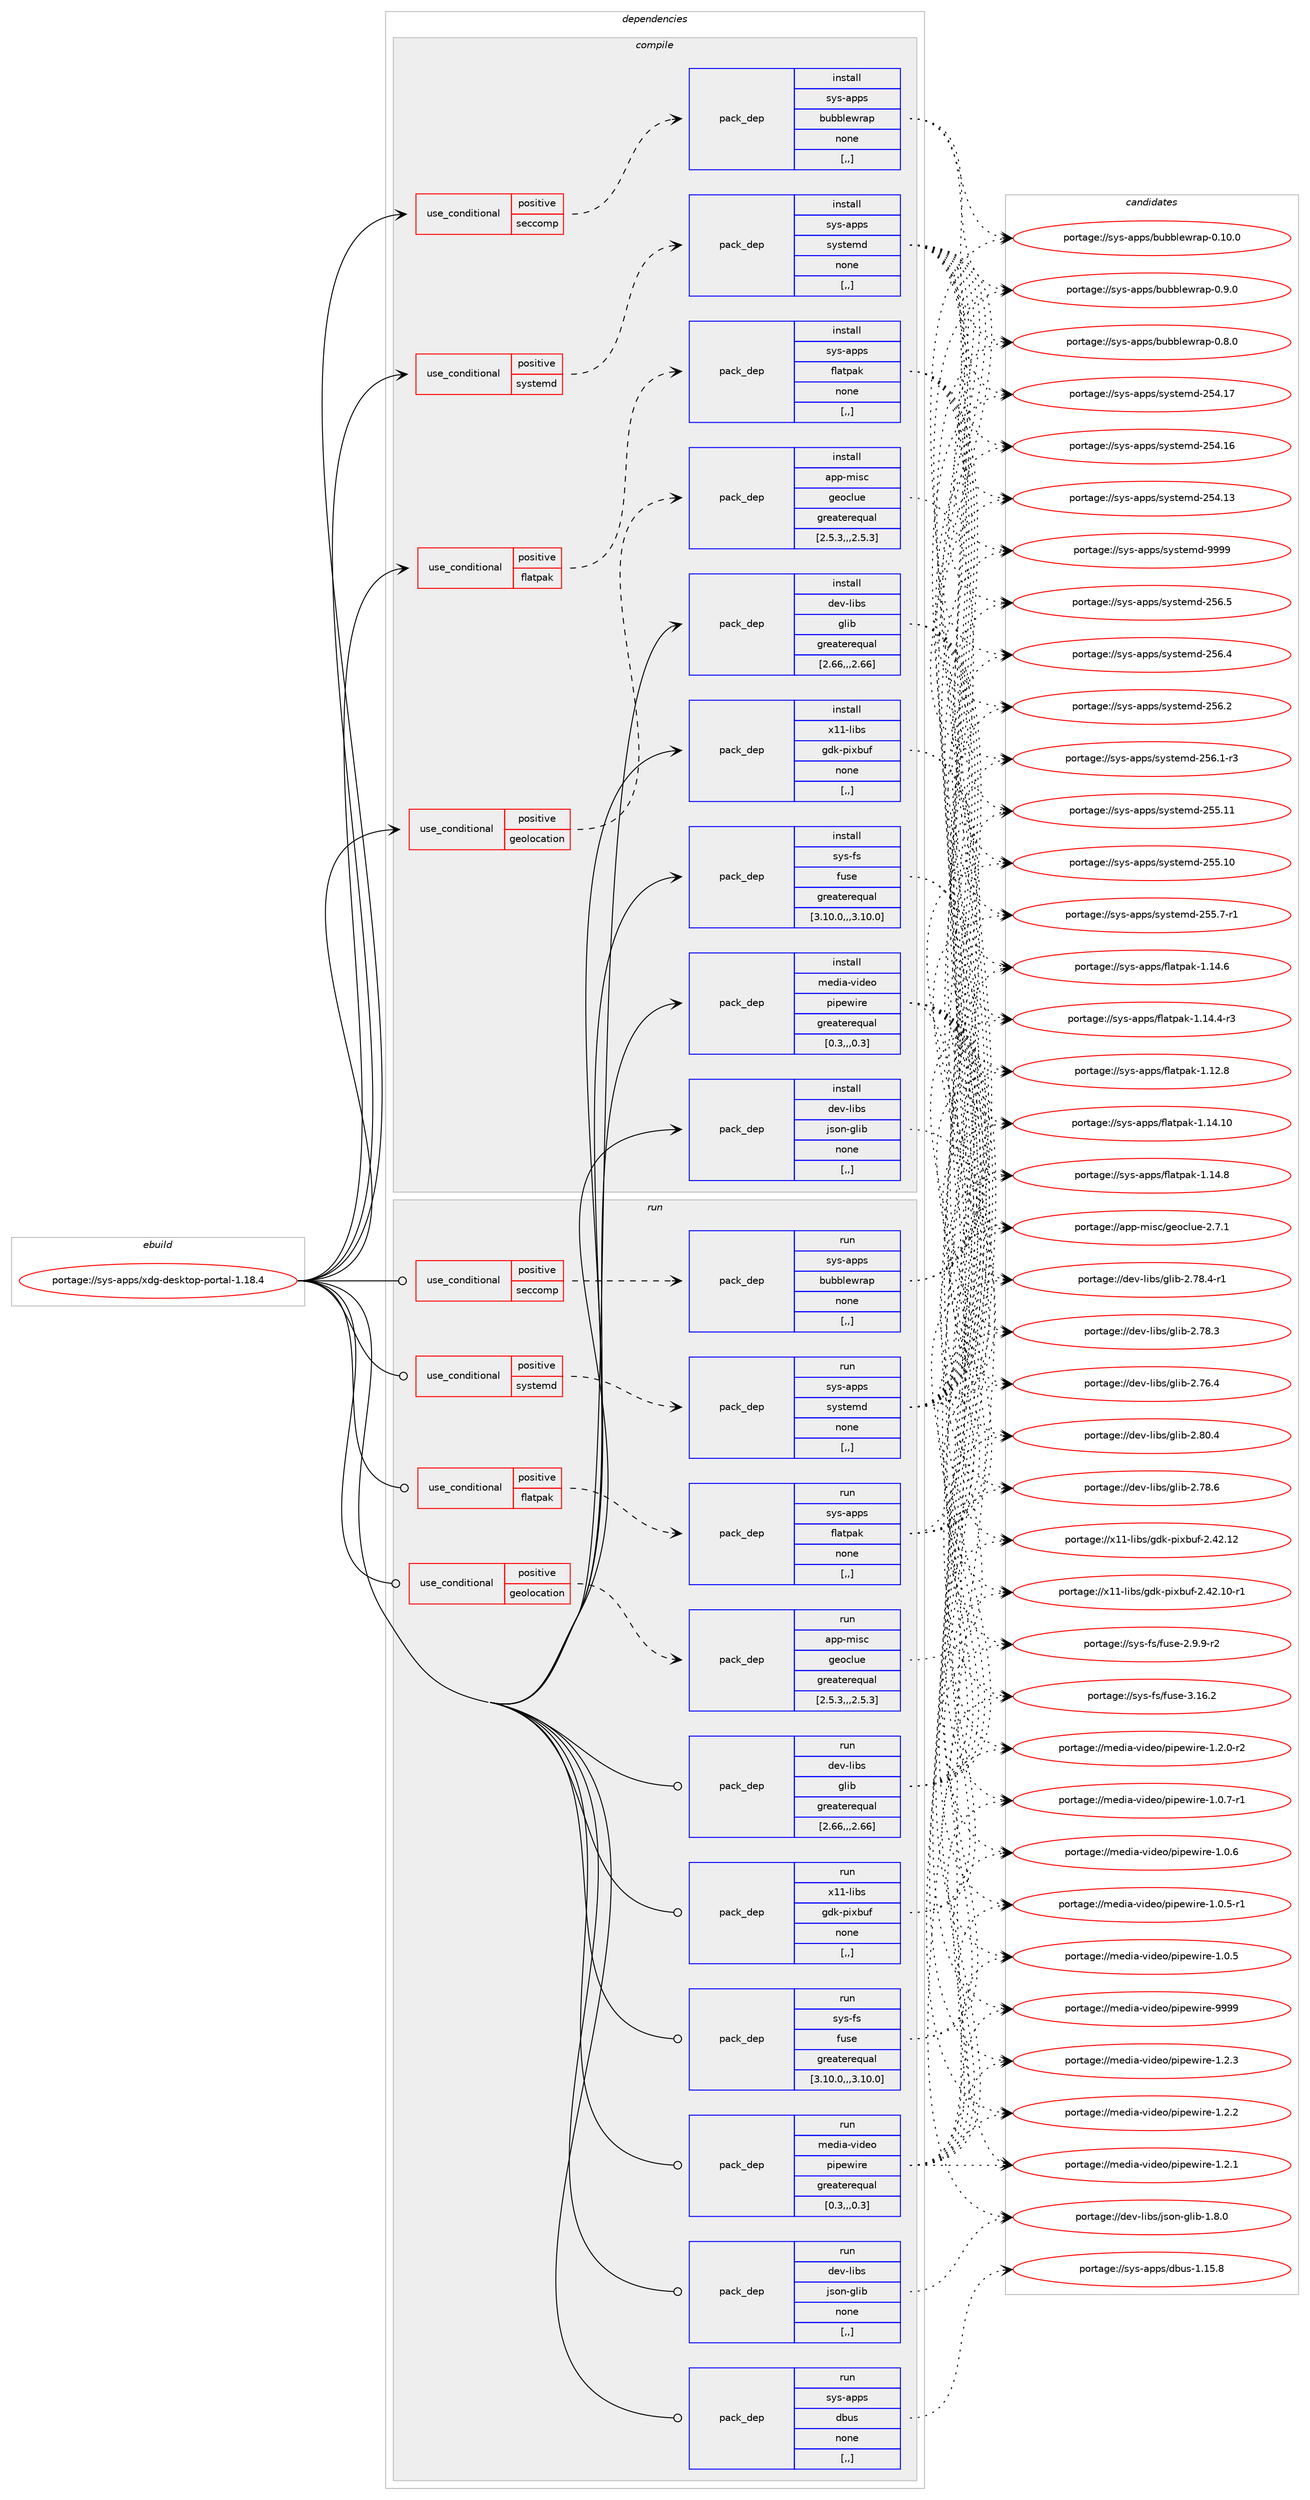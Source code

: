 digraph prolog {

# *************
# Graph options
# *************

newrank=true;
concentrate=true;
compound=true;
graph [rankdir=LR,fontname=Helvetica,fontsize=10,ranksep=1.5];#, ranksep=2.5, nodesep=0.2];
edge  [arrowhead=vee];
node  [fontname=Helvetica,fontsize=10];

# **********
# The ebuild
# **********

subgraph cluster_leftcol {
color=gray;
label=<<i>ebuild</i>>;
id [label="portage://sys-apps/xdg-desktop-portal-1.18.4", color=red, width=4, href="../sys-apps/xdg-desktop-portal-1.18.4.svg"];
}

# ****************
# The dependencies
# ****************

subgraph cluster_midcol {
color=gray;
label=<<i>dependencies</i>>;
subgraph cluster_compile {
fillcolor="#eeeeee";
style=filled;
label=<<i>compile</i>>;
subgraph cond246959 {
dependency936343 [label=<<TABLE BORDER="0" CELLBORDER="1" CELLSPACING="0" CELLPADDING="4"><TR><TD ROWSPAN="3" CELLPADDING="10">use_conditional</TD></TR><TR><TD>positive</TD></TR><TR><TD>flatpak</TD></TR></TABLE>>, shape=none, color=red];
subgraph pack682713 {
dependency936344 [label=<<TABLE BORDER="0" CELLBORDER="1" CELLSPACING="0" CELLPADDING="4" WIDTH="220"><TR><TD ROWSPAN="6" CELLPADDING="30">pack_dep</TD></TR><TR><TD WIDTH="110">install</TD></TR><TR><TD>sys-apps</TD></TR><TR><TD>flatpak</TD></TR><TR><TD>none</TD></TR><TR><TD>[,,]</TD></TR></TABLE>>, shape=none, color=blue];
}
dependency936343:e -> dependency936344:w [weight=20,style="dashed",arrowhead="vee"];
}
id:e -> dependency936343:w [weight=20,style="solid",arrowhead="vee"];
subgraph cond246960 {
dependency936345 [label=<<TABLE BORDER="0" CELLBORDER="1" CELLSPACING="0" CELLPADDING="4"><TR><TD ROWSPAN="3" CELLPADDING="10">use_conditional</TD></TR><TR><TD>positive</TD></TR><TR><TD>geolocation</TD></TR></TABLE>>, shape=none, color=red];
subgraph pack682714 {
dependency936346 [label=<<TABLE BORDER="0" CELLBORDER="1" CELLSPACING="0" CELLPADDING="4" WIDTH="220"><TR><TD ROWSPAN="6" CELLPADDING="30">pack_dep</TD></TR><TR><TD WIDTH="110">install</TD></TR><TR><TD>app-misc</TD></TR><TR><TD>geoclue</TD></TR><TR><TD>greaterequal</TD></TR><TR><TD>[2.5.3,,,2.5.3]</TD></TR></TABLE>>, shape=none, color=blue];
}
dependency936345:e -> dependency936346:w [weight=20,style="dashed",arrowhead="vee"];
}
id:e -> dependency936345:w [weight=20,style="solid",arrowhead="vee"];
subgraph cond246961 {
dependency936347 [label=<<TABLE BORDER="0" CELLBORDER="1" CELLSPACING="0" CELLPADDING="4"><TR><TD ROWSPAN="3" CELLPADDING="10">use_conditional</TD></TR><TR><TD>positive</TD></TR><TR><TD>seccomp</TD></TR></TABLE>>, shape=none, color=red];
subgraph pack682715 {
dependency936348 [label=<<TABLE BORDER="0" CELLBORDER="1" CELLSPACING="0" CELLPADDING="4" WIDTH="220"><TR><TD ROWSPAN="6" CELLPADDING="30">pack_dep</TD></TR><TR><TD WIDTH="110">install</TD></TR><TR><TD>sys-apps</TD></TR><TR><TD>bubblewrap</TD></TR><TR><TD>none</TD></TR><TR><TD>[,,]</TD></TR></TABLE>>, shape=none, color=blue];
}
dependency936347:e -> dependency936348:w [weight=20,style="dashed",arrowhead="vee"];
}
id:e -> dependency936347:w [weight=20,style="solid",arrowhead="vee"];
subgraph cond246962 {
dependency936349 [label=<<TABLE BORDER="0" CELLBORDER="1" CELLSPACING="0" CELLPADDING="4"><TR><TD ROWSPAN="3" CELLPADDING="10">use_conditional</TD></TR><TR><TD>positive</TD></TR><TR><TD>systemd</TD></TR></TABLE>>, shape=none, color=red];
subgraph pack682716 {
dependency936350 [label=<<TABLE BORDER="0" CELLBORDER="1" CELLSPACING="0" CELLPADDING="4" WIDTH="220"><TR><TD ROWSPAN="6" CELLPADDING="30">pack_dep</TD></TR><TR><TD WIDTH="110">install</TD></TR><TR><TD>sys-apps</TD></TR><TR><TD>systemd</TD></TR><TR><TD>none</TD></TR><TR><TD>[,,]</TD></TR></TABLE>>, shape=none, color=blue];
}
dependency936349:e -> dependency936350:w [weight=20,style="dashed",arrowhead="vee"];
}
id:e -> dependency936349:w [weight=20,style="solid",arrowhead="vee"];
subgraph pack682717 {
dependency936351 [label=<<TABLE BORDER="0" CELLBORDER="1" CELLSPACING="0" CELLPADDING="4" WIDTH="220"><TR><TD ROWSPAN="6" CELLPADDING="30">pack_dep</TD></TR><TR><TD WIDTH="110">install</TD></TR><TR><TD>dev-libs</TD></TR><TR><TD>glib</TD></TR><TR><TD>greaterequal</TD></TR><TR><TD>[2.66,,,2.66]</TD></TR></TABLE>>, shape=none, color=blue];
}
id:e -> dependency936351:w [weight=20,style="solid",arrowhead="vee"];
subgraph pack682718 {
dependency936352 [label=<<TABLE BORDER="0" CELLBORDER="1" CELLSPACING="0" CELLPADDING="4" WIDTH="220"><TR><TD ROWSPAN="6" CELLPADDING="30">pack_dep</TD></TR><TR><TD WIDTH="110">install</TD></TR><TR><TD>dev-libs</TD></TR><TR><TD>json-glib</TD></TR><TR><TD>none</TD></TR><TR><TD>[,,]</TD></TR></TABLE>>, shape=none, color=blue];
}
id:e -> dependency936352:w [weight=20,style="solid",arrowhead="vee"];
subgraph pack682719 {
dependency936353 [label=<<TABLE BORDER="0" CELLBORDER="1" CELLSPACING="0" CELLPADDING="4" WIDTH="220"><TR><TD ROWSPAN="6" CELLPADDING="30">pack_dep</TD></TR><TR><TD WIDTH="110">install</TD></TR><TR><TD>media-video</TD></TR><TR><TD>pipewire</TD></TR><TR><TD>greaterequal</TD></TR><TR><TD>[0.3,,,0.3]</TD></TR></TABLE>>, shape=none, color=blue];
}
id:e -> dependency936353:w [weight=20,style="solid",arrowhead="vee"];
subgraph pack682720 {
dependency936354 [label=<<TABLE BORDER="0" CELLBORDER="1" CELLSPACING="0" CELLPADDING="4" WIDTH="220"><TR><TD ROWSPAN="6" CELLPADDING="30">pack_dep</TD></TR><TR><TD WIDTH="110">install</TD></TR><TR><TD>sys-fs</TD></TR><TR><TD>fuse</TD></TR><TR><TD>greaterequal</TD></TR><TR><TD>[3.10.0,,,3.10.0]</TD></TR></TABLE>>, shape=none, color=blue];
}
id:e -> dependency936354:w [weight=20,style="solid",arrowhead="vee"];
subgraph pack682721 {
dependency936355 [label=<<TABLE BORDER="0" CELLBORDER="1" CELLSPACING="0" CELLPADDING="4" WIDTH="220"><TR><TD ROWSPAN="6" CELLPADDING="30">pack_dep</TD></TR><TR><TD WIDTH="110">install</TD></TR><TR><TD>x11-libs</TD></TR><TR><TD>gdk-pixbuf</TD></TR><TR><TD>none</TD></TR><TR><TD>[,,]</TD></TR></TABLE>>, shape=none, color=blue];
}
id:e -> dependency936355:w [weight=20,style="solid",arrowhead="vee"];
}
subgraph cluster_compileandrun {
fillcolor="#eeeeee";
style=filled;
label=<<i>compile and run</i>>;
}
subgraph cluster_run {
fillcolor="#eeeeee";
style=filled;
label=<<i>run</i>>;
subgraph cond246963 {
dependency936356 [label=<<TABLE BORDER="0" CELLBORDER="1" CELLSPACING="0" CELLPADDING="4"><TR><TD ROWSPAN="3" CELLPADDING="10">use_conditional</TD></TR><TR><TD>positive</TD></TR><TR><TD>flatpak</TD></TR></TABLE>>, shape=none, color=red];
subgraph pack682722 {
dependency936357 [label=<<TABLE BORDER="0" CELLBORDER="1" CELLSPACING="0" CELLPADDING="4" WIDTH="220"><TR><TD ROWSPAN="6" CELLPADDING="30">pack_dep</TD></TR><TR><TD WIDTH="110">run</TD></TR><TR><TD>sys-apps</TD></TR><TR><TD>flatpak</TD></TR><TR><TD>none</TD></TR><TR><TD>[,,]</TD></TR></TABLE>>, shape=none, color=blue];
}
dependency936356:e -> dependency936357:w [weight=20,style="dashed",arrowhead="vee"];
}
id:e -> dependency936356:w [weight=20,style="solid",arrowhead="odot"];
subgraph cond246964 {
dependency936358 [label=<<TABLE BORDER="0" CELLBORDER="1" CELLSPACING="0" CELLPADDING="4"><TR><TD ROWSPAN="3" CELLPADDING="10">use_conditional</TD></TR><TR><TD>positive</TD></TR><TR><TD>geolocation</TD></TR></TABLE>>, shape=none, color=red];
subgraph pack682723 {
dependency936359 [label=<<TABLE BORDER="0" CELLBORDER="1" CELLSPACING="0" CELLPADDING="4" WIDTH="220"><TR><TD ROWSPAN="6" CELLPADDING="30">pack_dep</TD></TR><TR><TD WIDTH="110">run</TD></TR><TR><TD>app-misc</TD></TR><TR><TD>geoclue</TD></TR><TR><TD>greaterequal</TD></TR><TR><TD>[2.5.3,,,2.5.3]</TD></TR></TABLE>>, shape=none, color=blue];
}
dependency936358:e -> dependency936359:w [weight=20,style="dashed",arrowhead="vee"];
}
id:e -> dependency936358:w [weight=20,style="solid",arrowhead="odot"];
subgraph cond246965 {
dependency936360 [label=<<TABLE BORDER="0" CELLBORDER="1" CELLSPACING="0" CELLPADDING="4"><TR><TD ROWSPAN="3" CELLPADDING="10">use_conditional</TD></TR><TR><TD>positive</TD></TR><TR><TD>seccomp</TD></TR></TABLE>>, shape=none, color=red];
subgraph pack682724 {
dependency936361 [label=<<TABLE BORDER="0" CELLBORDER="1" CELLSPACING="0" CELLPADDING="4" WIDTH="220"><TR><TD ROWSPAN="6" CELLPADDING="30">pack_dep</TD></TR><TR><TD WIDTH="110">run</TD></TR><TR><TD>sys-apps</TD></TR><TR><TD>bubblewrap</TD></TR><TR><TD>none</TD></TR><TR><TD>[,,]</TD></TR></TABLE>>, shape=none, color=blue];
}
dependency936360:e -> dependency936361:w [weight=20,style="dashed",arrowhead="vee"];
}
id:e -> dependency936360:w [weight=20,style="solid",arrowhead="odot"];
subgraph cond246966 {
dependency936362 [label=<<TABLE BORDER="0" CELLBORDER="1" CELLSPACING="0" CELLPADDING="4"><TR><TD ROWSPAN="3" CELLPADDING="10">use_conditional</TD></TR><TR><TD>positive</TD></TR><TR><TD>systemd</TD></TR></TABLE>>, shape=none, color=red];
subgraph pack682725 {
dependency936363 [label=<<TABLE BORDER="0" CELLBORDER="1" CELLSPACING="0" CELLPADDING="4" WIDTH="220"><TR><TD ROWSPAN="6" CELLPADDING="30">pack_dep</TD></TR><TR><TD WIDTH="110">run</TD></TR><TR><TD>sys-apps</TD></TR><TR><TD>systemd</TD></TR><TR><TD>none</TD></TR><TR><TD>[,,]</TD></TR></TABLE>>, shape=none, color=blue];
}
dependency936362:e -> dependency936363:w [weight=20,style="dashed",arrowhead="vee"];
}
id:e -> dependency936362:w [weight=20,style="solid",arrowhead="odot"];
subgraph pack682726 {
dependency936364 [label=<<TABLE BORDER="0" CELLBORDER="1" CELLSPACING="0" CELLPADDING="4" WIDTH="220"><TR><TD ROWSPAN="6" CELLPADDING="30">pack_dep</TD></TR><TR><TD WIDTH="110">run</TD></TR><TR><TD>dev-libs</TD></TR><TR><TD>glib</TD></TR><TR><TD>greaterequal</TD></TR><TR><TD>[2.66,,,2.66]</TD></TR></TABLE>>, shape=none, color=blue];
}
id:e -> dependency936364:w [weight=20,style="solid",arrowhead="odot"];
subgraph pack682727 {
dependency936365 [label=<<TABLE BORDER="0" CELLBORDER="1" CELLSPACING="0" CELLPADDING="4" WIDTH="220"><TR><TD ROWSPAN="6" CELLPADDING="30">pack_dep</TD></TR><TR><TD WIDTH="110">run</TD></TR><TR><TD>dev-libs</TD></TR><TR><TD>json-glib</TD></TR><TR><TD>none</TD></TR><TR><TD>[,,]</TD></TR></TABLE>>, shape=none, color=blue];
}
id:e -> dependency936365:w [weight=20,style="solid",arrowhead="odot"];
subgraph pack682728 {
dependency936366 [label=<<TABLE BORDER="0" CELLBORDER="1" CELLSPACING="0" CELLPADDING="4" WIDTH="220"><TR><TD ROWSPAN="6" CELLPADDING="30">pack_dep</TD></TR><TR><TD WIDTH="110">run</TD></TR><TR><TD>media-video</TD></TR><TR><TD>pipewire</TD></TR><TR><TD>greaterequal</TD></TR><TR><TD>[0.3,,,0.3]</TD></TR></TABLE>>, shape=none, color=blue];
}
id:e -> dependency936366:w [weight=20,style="solid",arrowhead="odot"];
subgraph pack682729 {
dependency936367 [label=<<TABLE BORDER="0" CELLBORDER="1" CELLSPACING="0" CELLPADDING="4" WIDTH="220"><TR><TD ROWSPAN="6" CELLPADDING="30">pack_dep</TD></TR><TR><TD WIDTH="110">run</TD></TR><TR><TD>sys-apps</TD></TR><TR><TD>dbus</TD></TR><TR><TD>none</TD></TR><TR><TD>[,,]</TD></TR></TABLE>>, shape=none, color=blue];
}
id:e -> dependency936367:w [weight=20,style="solid",arrowhead="odot"];
subgraph pack682730 {
dependency936368 [label=<<TABLE BORDER="0" CELLBORDER="1" CELLSPACING="0" CELLPADDING="4" WIDTH="220"><TR><TD ROWSPAN="6" CELLPADDING="30">pack_dep</TD></TR><TR><TD WIDTH="110">run</TD></TR><TR><TD>sys-fs</TD></TR><TR><TD>fuse</TD></TR><TR><TD>greaterequal</TD></TR><TR><TD>[3.10.0,,,3.10.0]</TD></TR></TABLE>>, shape=none, color=blue];
}
id:e -> dependency936368:w [weight=20,style="solid",arrowhead="odot"];
subgraph pack682731 {
dependency936369 [label=<<TABLE BORDER="0" CELLBORDER="1" CELLSPACING="0" CELLPADDING="4" WIDTH="220"><TR><TD ROWSPAN="6" CELLPADDING="30">pack_dep</TD></TR><TR><TD WIDTH="110">run</TD></TR><TR><TD>x11-libs</TD></TR><TR><TD>gdk-pixbuf</TD></TR><TR><TD>none</TD></TR><TR><TD>[,,]</TD></TR></TABLE>>, shape=none, color=blue];
}
id:e -> dependency936369:w [weight=20,style="solid",arrowhead="odot"];
}
}

# **************
# The candidates
# **************

subgraph cluster_choices {
rank=same;
color=gray;
label=<<i>candidates</i>>;

subgraph choice682713 {
color=black;
nodesep=1;
choice11512111545971121121154710210897116112971074549464952464948 [label="portage://sys-apps/flatpak-1.14.10", color=red, width=4,href="../sys-apps/flatpak-1.14.10.svg"];
choice115121115459711211211547102108971161129710745494649524656 [label="portage://sys-apps/flatpak-1.14.8", color=red, width=4,href="../sys-apps/flatpak-1.14.8.svg"];
choice115121115459711211211547102108971161129710745494649524654 [label="portage://sys-apps/flatpak-1.14.6", color=red, width=4,href="../sys-apps/flatpak-1.14.6.svg"];
choice1151211154597112112115471021089711611297107454946495246524511451 [label="portage://sys-apps/flatpak-1.14.4-r3", color=red, width=4,href="../sys-apps/flatpak-1.14.4-r3.svg"];
choice115121115459711211211547102108971161129710745494649504656 [label="portage://sys-apps/flatpak-1.12.8", color=red, width=4,href="../sys-apps/flatpak-1.12.8.svg"];
dependency936344:e -> choice11512111545971121121154710210897116112971074549464952464948:w [style=dotted,weight="100"];
dependency936344:e -> choice115121115459711211211547102108971161129710745494649524656:w [style=dotted,weight="100"];
dependency936344:e -> choice115121115459711211211547102108971161129710745494649524654:w [style=dotted,weight="100"];
dependency936344:e -> choice1151211154597112112115471021089711611297107454946495246524511451:w [style=dotted,weight="100"];
dependency936344:e -> choice115121115459711211211547102108971161129710745494649504656:w [style=dotted,weight="100"];
}
subgraph choice682714 {
color=black;
nodesep=1;
choice9711211245109105115994710310111199108117101455046554649 [label="portage://app-misc/geoclue-2.7.1", color=red, width=4,href="../app-misc/geoclue-2.7.1.svg"];
dependency936346:e -> choice9711211245109105115994710310111199108117101455046554649:w [style=dotted,weight="100"];
}
subgraph choice682715 {
color=black;
nodesep=1;
choice1151211154597112112115479811798981081011191149711245484649484648 [label="portage://sys-apps/bubblewrap-0.10.0", color=red, width=4,href="../sys-apps/bubblewrap-0.10.0.svg"];
choice11512111545971121121154798117989810810111911497112454846574648 [label="portage://sys-apps/bubblewrap-0.9.0", color=red, width=4,href="../sys-apps/bubblewrap-0.9.0.svg"];
choice11512111545971121121154798117989810810111911497112454846564648 [label="portage://sys-apps/bubblewrap-0.8.0", color=red, width=4,href="../sys-apps/bubblewrap-0.8.0.svg"];
dependency936348:e -> choice1151211154597112112115479811798981081011191149711245484649484648:w [style=dotted,weight="100"];
dependency936348:e -> choice11512111545971121121154798117989810810111911497112454846574648:w [style=dotted,weight="100"];
dependency936348:e -> choice11512111545971121121154798117989810810111911497112454846564648:w [style=dotted,weight="100"];
}
subgraph choice682716 {
color=black;
nodesep=1;
choice1151211154597112112115471151211151161011091004557575757 [label="portage://sys-apps/systemd-9999", color=red, width=4,href="../sys-apps/systemd-9999.svg"];
choice115121115459711211211547115121115116101109100455053544653 [label="portage://sys-apps/systemd-256.5", color=red, width=4,href="../sys-apps/systemd-256.5.svg"];
choice115121115459711211211547115121115116101109100455053544652 [label="portage://sys-apps/systemd-256.4", color=red, width=4,href="../sys-apps/systemd-256.4.svg"];
choice115121115459711211211547115121115116101109100455053544650 [label="portage://sys-apps/systemd-256.2", color=red, width=4,href="../sys-apps/systemd-256.2.svg"];
choice1151211154597112112115471151211151161011091004550535446494511451 [label="portage://sys-apps/systemd-256.1-r3", color=red, width=4,href="../sys-apps/systemd-256.1-r3.svg"];
choice11512111545971121121154711512111511610110910045505353464949 [label="portage://sys-apps/systemd-255.11", color=red, width=4,href="../sys-apps/systemd-255.11.svg"];
choice11512111545971121121154711512111511610110910045505353464948 [label="portage://sys-apps/systemd-255.10", color=red, width=4,href="../sys-apps/systemd-255.10.svg"];
choice1151211154597112112115471151211151161011091004550535346554511449 [label="portage://sys-apps/systemd-255.7-r1", color=red, width=4,href="../sys-apps/systemd-255.7-r1.svg"];
choice11512111545971121121154711512111511610110910045505352464955 [label="portage://sys-apps/systemd-254.17", color=red, width=4,href="../sys-apps/systemd-254.17.svg"];
choice11512111545971121121154711512111511610110910045505352464954 [label="portage://sys-apps/systemd-254.16", color=red, width=4,href="../sys-apps/systemd-254.16.svg"];
choice11512111545971121121154711512111511610110910045505352464951 [label="portage://sys-apps/systemd-254.13", color=red, width=4,href="../sys-apps/systemd-254.13.svg"];
dependency936350:e -> choice1151211154597112112115471151211151161011091004557575757:w [style=dotted,weight="100"];
dependency936350:e -> choice115121115459711211211547115121115116101109100455053544653:w [style=dotted,weight="100"];
dependency936350:e -> choice115121115459711211211547115121115116101109100455053544652:w [style=dotted,weight="100"];
dependency936350:e -> choice115121115459711211211547115121115116101109100455053544650:w [style=dotted,weight="100"];
dependency936350:e -> choice1151211154597112112115471151211151161011091004550535446494511451:w [style=dotted,weight="100"];
dependency936350:e -> choice11512111545971121121154711512111511610110910045505353464949:w [style=dotted,weight="100"];
dependency936350:e -> choice11512111545971121121154711512111511610110910045505353464948:w [style=dotted,weight="100"];
dependency936350:e -> choice1151211154597112112115471151211151161011091004550535346554511449:w [style=dotted,weight="100"];
dependency936350:e -> choice11512111545971121121154711512111511610110910045505352464955:w [style=dotted,weight="100"];
dependency936350:e -> choice11512111545971121121154711512111511610110910045505352464954:w [style=dotted,weight="100"];
dependency936350:e -> choice11512111545971121121154711512111511610110910045505352464951:w [style=dotted,weight="100"];
}
subgraph choice682717 {
color=black;
nodesep=1;
choice1001011184510810598115471031081059845504656484652 [label="portage://dev-libs/glib-2.80.4", color=red, width=4,href="../dev-libs/glib-2.80.4.svg"];
choice1001011184510810598115471031081059845504655564654 [label="portage://dev-libs/glib-2.78.6", color=red, width=4,href="../dev-libs/glib-2.78.6.svg"];
choice10010111845108105981154710310810598455046555646524511449 [label="portage://dev-libs/glib-2.78.4-r1", color=red, width=4,href="../dev-libs/glib-2.78.4-r1.svg"];
choice1001011184510810598115471031081059845504655564651 [label="portage://dev-libs/glib-2.78.3", color=red, width=4,href="../dev-libs/glib-2.78.3.svg"];
choice1001011184510810598115471031081059845504655544652 [label="portage://dev-libs/glib-2.76.4", color=red, width=4,href="../dev-libs/glib-2.76.4.svg"];
dependency936351:e -> choice1001011184510810598115471031081059845504656484652:w [style=dotted,weight="100"];
dependency936351:e -> choice1001011184510810598115471031081059845504655564654:w [style=dotted,weight="100"];
dependency936351:e -> choice10010111845108105981154710310810598455046555646524511449:w [style=dotted,weight="100"];
dependency936351:e -> choice1001011184510810598115471031081059845504655564651:w [style=dotted,weight="100"];
dependency936351:e -> choice1001011184510810598115471031081059845504655544652:w [style=dotted,weight="100"];
}
subgraph choice682718 {
color=black;
nodesep=1;
choice1001011184510810598115471061151111104510310810598454946564648 [label="portage://dev-libs/json-glib-1.8.0", color=red, width=4,href="../dev-libs/json-glib-1.8.0.svg"];
dependency936352:e -> choice1001011184510810598115471061151111104510310810598454946564648:w [style=dotted,weight="100"];
}
subgraph choice682719 {
color=black;
nodesep=1;
choice1091011001059745118105100101111471121051121011191051141014557575757 [label="portage://media-video/pipewire-9999", color=red, width=4,href="../media-video/pipewire-9999.svg"];
choice109101100105974511810510010111147112105112101119105114101454946504651 [label="portage://media-video/pipewire-1.2.3", color=red, width=4,href="../media-video/pipewire-1.2.3.svg"];
choice109101100105974511810510010111147112105112101119105114101454946504650 [label="portage://media-video/pipewire-1.2.2", color=red, width=4,href="../media-video/pipewire-1.2.2.svg"];
choice109101100105974511810510010111147112105112101119105114101454946504649 [label="portage://media-video/pipewire-1.2.1", color=red, width=4,href="../media-video/pipewire-1.2.1.svg"];
choice1091011001059745118105100101111471121051121011191051141014549465046484511450 [label="portage://media-video/pipewire-1.2.0-r2", color=red, width=4,href="../media-video/pipewire-1.2.0-r2.svg"];
choice1091011001059745118105100101111471121051121011191051141014549464846554511449 [label="portage://media-video/pipewire-1.0.7-r1", color=red, width=4,href="../media-video/pipewire-1.0.7-r1.svg"];
choice109101100105974511810510010111147112105112101119105114101454946484654 [label="portage://media-video/pipewire-1.0.6", color=red, width=4,href="../media-video/pipewire-1.0.6.svg"];
choice1091011001059745118105100101111471121051121011191051141014549464846534511449 [label="portage://media-video/pipewire-1.0.5-r1", color=red, width=4,href="../media-video/pipewire-1.0.5-r1.svg"];
choice109101100105974511810510010111147112105112101119105114101454946484653 [label="portage://media-video/pipewire-1.0.5", color=red, width=4,href="../media-video/pipewire-1.0.5.svg"];
dependency936353:e -> choice1091011001059745118105100101111471121051121011191051141014557575757:w [style=dotted,weight="100"];
dependency936353:e -> choice109101100105974511810510010111147112105112101119105114101454946504651:w [style=dotted,weight="100"];
dependency936353:e -> choice109101100105974511810510010111147112105112101119105114101454946504650:w [style=dotted,weight="100"];
dependency936353:e -> choice109101100105974511810510010111147112105112101119105114101454946504649:w [style=dotted,weight="100"];
dependency936353:e -> choice1091011001059745118105100101111471121051121011191051141014549465046484511450:w [style=dotted,weight="100"];
dependency936353:e -> choice1091011001059745118105100101111471121051121011191051141014549464846554511449:w [style=dotted,weight="100"];
dependency936353:e -> choice109101100105974511810510010111147112105112101119105114101454946484654:w [style=dotted,weight="100"];
dependency936353:e -> choice1091011001059745118105100101111471121051121011191051141014549464846534511449:w [style=dotted,weight="100"];
dependency936353:e -> choice109101100105974511810510010111147112105112101119105114101454946484653:w [style=dotted,weight="100"];
}
subgraph choice682720 {
color=black;
nodesep=1;
choice115121115451021154710211711510145514649544650 [label="portage://sys-fs/fuse-3.16.2", color=red, width=4,href="../sys-fs/fuse-3.16.2.svg"];
choice11512111545102115471021171151014550465746574511450 [label="portage://sys-fs/fuse-2.9.9-r2", color=red, width=4,href="../sys-fs/fuse-2.9.9-r2.svg"];
dependency936354:e -> choice115121115451021154710211711510145514649544650:w [style=dotted,weight="100"];
dependency936354:e -> choice11512111545102115471021171151014550465746574511450:w [style=dotted,weight="100"];
}
subgraph choice682721 {
color=black;
nodesep=1;
choice120494945108105981154710310010745112105120981171024550465250464950 [label="portage://x11-libs/gdk-pixbuf-2.42.12", color=red, width=4,href="../x11-libs/gdk-pixbuf-2.42.12.svg"];
choice1204949451081059811547103100107451121051209811710245504652504649484511449 [label="portage://x11-libs/gdk-pixbuf-2.42.10-r1", color=red, width=4,href="../x11-libs/gdk-pixbuf-2.42.10-r1.svg"];
dependency936355:e -> choice120494945108105981154710310010745112105120981171024550465250464950:w [style=dotted,weight="100"];
dependency936355:e -> choice1204949451081059811547103100107451121051209811710245504652504649484511449:w [style=dotted,weight="100"];
}
subgraph choice682722 {
color=black;
nodesep=1;
choice11512111545971121121154710210897116112971074549464952464948 [label="portage://sys-apps/flatpak-1.14.10", color=red, width=4,href="../sys-apps/flatpak-1.14.10.svg"];
choice115121115459711211211547102108971161129710745494649524656 [label="portage://sys-apps/flatpak-1.14.8", color=red, width=4,href="../sys-apps/flatpak-1.14.8.svg"];
choice115121115459711211211547102108971161129710745494649524654 [label="portage://sys-apps/flatpak-1.14.6", color=red, width=4,href="../sys-apps/flatpak-1.14.6.svg"];
choice1151211154597112112115471021089711611297107454946495246524511451 [label="portage://sys-apps/flatpak-1.14.4-r3", color=red, width=4,href="../sys-apps/flatpak-1.14.4-r3.svg"];
choice115121115459711211211547102108971161129710745494649504656 [label="portage://sys-apps/flatpak-1.12.8", color=red, width=4,href="../sys-apps/flatpak-1.12.8.svg"];
dependency936357:e -> choice11512111545971121121154710210897116112971074549464952464948:w [style=dotted,weight="100"];
dependency936357:e -> choice115121115459711211211547102108971161129710745494649524656:w [style=dotted,weight="100"];
dependency936357:e -> choice115121115459711211211547102108971161129710745494649524654:w [style=dotted,weight="100"];
dependency936357:e -> choice1151211154597112112115471021089711611297107454946495246524511451:w [style=dotted,weight="100"];
dependency936357:e -> choice115121115459711211211547102108971161129710745494649504656:w [style=dotted,weight="100"];
}
subgraph choice682723 {
color=black;
nodesep=1;
choice9711211245109105115994710310111199108117101455046554649 [label="portage://app-misc/geoclue-2.7.1", color=red, width=4,href="../app-misc/geoclue-2.7.1.svg"];
dependency936359:e -> choice9711211245109105115994710310111199108117101455046554649:w [style=dotted,weight="100"];
}
subgraph choice682724 {
color=black;
nodesep=1;
choice1151211154597112112115479811798981081011191149711245484649484648 [label="portage://sys-apps/bubblewrap-0.10.0", color=red, width=4,href="../sys-apps/bubblewrap-0.10.0.svg"];
choice11512111545971121121154798117989810810111911497112454846574648 [label="portage://sys-apps/bubblewrap-0.9.0", color=red, width=4,href="../sys-apps/bubblewrap-0.9.0.svg"];
choice11512111545971121121154798117989810810111911497112454846564648 [label="portage://sys-apps/bubblewrap-0.8.0", color=red, width=4,href="../sys-apps/bubblewrap-0.8.0.svg"];
dependency936361:e -> choice1151211154597112112115479811798981081011191149711245484649484648:w [style=dotted,weight="100"];
dependency936361:e -> choice11512111545971121121154798117989810810111911497112454846574648:w [style=dotted,weight="100"];
dependency936361:e -> choice11512111545971121121154798117989810810111911497112454846564648:w [style=dotted,weight="100"];
}
subgraph choice682725 {
color=black;
nodesep=1;
choice1151211154597112112115471151211151161011091004557575757 [label="portage://sys-apps/systemd-9999", color=red, width=4,href="../sys-apps/systemd-9999.svg"];
choice115121115459711211211547115121115116101109100455053544653 [label="portage://sys-apps/systemd-256.5", color=red, width=4,href="../sys-apps/systemd-256.5.svg"];
choice115121115459711211211547115121115116101109100455053544652 [label="portage://sys-apps/systemd-256.4", color=red, width=4,href="../sys-apps/systemd-256.4.svg"];
choice115121115459711211211547115121115116101109100455053544650 [label="portage://sys-apps/systemd-256.2", color=red, width=4,href="../sys-apps/systemd-256.2.svg"];
choice1151211154597112112115471151211151161011091004550535446494511451 [label="portage://sys-apps/systemd-256.1-r3", color=red, width=4,href="../sys-apps/systemd-256.1-r3.svg"];
choice11512111545971121121154711512111511610110910045505353464949 [label="portage://sys-apps/systemd-255.11", color=red, width=4,href="../sys-apps/systemd-255.11.svg"];
choice11512111545971121121154711512111511610110910045505353464948 [label="portage://sys-apps/systemd-255.10", color=red, width=4,href="../sys-apps/systemd-255.10.svg"];
choice1151211154597112112115471151211151161011091004550535346554511449 [label="portage://sys-apps/systemd-255.7-r1", color=red, width=4,href="../sys-apps/systemd-255.7-r1.svg"];
choice11512111545971121121154711512111511610110910045505352464955 [label="portage://sys-apps/systemd-254.17", color=red, width=4,href="../sys-apps/systemd-254.17.svg"];
choice11512111545971121121154711512111511610110910045505352464954 [label="portage://sys-apps/systemd-254.16", color=red, width=4,href="../sys-apps/systemd-254.16.svg"];
choice11512111545971121121154711512111511610110910045505352464951 [label="portage://sys-apps/systemd-254.13", color=red, width=4,href="../sys-apps/systemd-254.13.svg"];
dependency936363:e -> choice1151211154597112112115471151211151161011091004557575757:w [style=dotted,weight="100"];
dependency936363:e -> choice115121115459711211211547115121115116101109100455053544653:w [style=dotted,weight="100"];
dependency936363:e -> choice115121115459711211211547115121115116101109100455053544652:w [style=dotted,weight="100"];
dependency936363:e -> choice115121115459711211211547115121115116101109100455053544650:w [style=dotted,weight="100"];
dependency936363:e -> choice1151211154597112112115471151211151161011091004550535446494511451:w [style=dotted,weight="100"];
dependency936363:e -> choice11512111545971121121154711512111511610110910045505353464949:w [style=dotted,weight="100"];
dependency936363:e -> choice11512111545971121121154711512111511610110910045505353464948:w [style=dotted,weight="100"];
dependency936363:e -> choice1151211154597112112115471151211151161011091004550535346554511449:w [style=dotted,weight="100"];
dependency936363:e -> choice11512111545971121121154711512111511610110910045505352464955:w [style=dotted,weight="100"];
dependency936363:e -> choice11512111545971121121154711512111511610110910045505352464954:w [style=dotted,weight="100"];
dependency936363:e -> choice11512111545971121121154711512111511610110910045505352464951:w [style=dotted,weight="100"];
}
subgraph choice682726 {
color=black;
nodesep=1;
choice1001011184510810598115471031081059845504656484652 [label="portage://dev-libs/glib-2.80.4", color=red, width=4,href="../dev-libs/glib-2.80.4.svg"];
choice1001011184510810598115471031081059845504655564654 [label="portage://dev-libs/glib-2.78.6", color=red, width=4,href="../dev-libs/glib-2.78.6.svg"];
choice10010111845108105981154710310810598455046555646524511449 [label="portage://dev-libs/glib-2.78.4-r1", color=red, width=4,href="../dev-libs/glib-2.78.4-r1.svg"];
choice1001011184510810598115471031081059845504655564651 [label="portage://dev-libs/glib-2.78.3", color=red, width=4,href="../dev-libs/glib-2.78.3.svg"];
choice1001011184510810598115471031081059845504655544652 [label="portage://dev-libs/glib-2.76.4", color=red, width=4,href="../dev-libs/glib-2.76.4.svg"];
dependency936364:e -> choice1001011184510810598115471031081059845504656484652:w [style=dotted,weight="100"];
dependency936364:e -> choice1001011184510810598115471031081059845504655564654:w [style=dotted,weight="100"];
dependency936364:e -> choice10010111845108105981154710310810598455046555646524511449:w [style=dotted,weight="100"];
dependency936364:e -> choice1001011184510810598115471031081059845504655564651:w [style=dotted,weight="100"];
dependency936364:e -> choice1001011184510810598115471031081059845504655544652:w [style=dotted,weight="100"];
}
subgraph choice682727 {
color=black;
nodesep=1;
choice1001011184510810598115471061151111104510310810598454946564648 [label="portage://dev-libs/json-glib-1.8.0", color=red, width=4,href="../dev-libs/json-glib-1.8.0.svg"];
dependency936365:e -> choice1001011184510810598115471061151111104510310810598454946564648:w [style=dotted,weight="100"];
}
subgraph choice682728 {
color=black;
nodesep=1;
choice1091011001059745118105100101111471121051121011191051141014557575757 [label="portage://media-video/pipewire-9999", color=red, width=4,href="../media-video/pipewire-9999.svg"];
choice109101100105974511810510010111147112105112101119105114101454946504651 [label="portage://media-video/pipewire-1.2.3", color=red, width=4,href="../media-video/pipewire-1.2.3.svg"];
choice109101100105974511810510010111147112105112101119105114101454946504650 [label="portage://media-video/pipewire-1.2.2", color=red, width=4,href="../media-video/pipewire-1.2.2.svg"];
choice109101100105974511810510010111147112105112101119105114101454946504649 [label="portage://media-video/pipewire-1.2.1", color=red, width=4,href="../media-video/pipewire-1.2.1.svg"];
choice1091011001059745118105100101111471121051121011191051141014549465046484511450 [label="portage://media-video/pipewire-1.2.0-r2", color=red, width=4,href="../media-video/pipewire-1.2.0-r2.svg"];
choice1091011001059745118105100101111471121051121011191051141014549464846554511449 [label="portage://media-video/pipewire-1.0.7-r1", color=red, width=4,href="../media-video/pipewire-1.0.7-r1.svg"];
choice109101100105974511810510010111147112105112101119105114101454946484654 [label="portage://media-video/pipewire-1.0.6", color=red, width=4,href="../media-video/pipewire-1.0.6.svg"];
choice1091011001059745118105100101111471121051121011191051141014549464846534511449 [label="portage://media-video/pipewire-1.0.5-r1", color=red, width=4,href="../media-video/pipewire-1.0.5-r1.svg"];
choice109101100105974511810510010111147112105112101119105114101454946484653 [label="portage://media-video/pipewire-1.0.5", color=red, width=4,href="../media-video/pipewire-1.0.5.svg"];
dependency936366:e -> choice1091011001059745118105100101111471121051121011191051141014557575757:w [style=dotted,weight="100"];
dependency936366:e -> choice109101100105974511810510010111147112105112101119105114101454946504651:w [style=dotted,weight="100"];
dependency936366:e -> choice109101100105974511810510010111147112105112101119105114101454946504650:w [style=dotted,weight="100"];
dependency936366:e -> choice109101100105974511810510010111147112105112101119105114101454946504649:w [style=dotted,weight="100"];
dependency936366:e -> choice1091011001059745118105100101111471121051121011191051141014549465046484511450:w [style=dotted,weight="100"];
dependency936366:e -> choice1091011001059745118105100101111471121051121011191051141014549464846554511449:w [style=dotted,weight="100"];
dependency936366:e -> choice109101100105974511810510010111147112105112101119105114101454946484654:w [style=dotted,weight="100"];
dependency936366:e -> choice1091011001059745118105100101111471121051121011191051141014549464846534511449:w [style=dotted,weight="100"];
dependency936366:e -> choice109101100105974511810510010111147112105112101119105114101454946484653:w [style=dotted,weight="100"];
}
subgraph choice682729 {
color=black;
nodesep=1;
choice1151211154597112112115471009811711545494649534656 [label="portage://sys-apps/dbus-1.15.8", color=red, width=4,href="../sys-apps/dbus-1.15.8.svg"];
dependency936367:e -> choice1151211154597112112115471009811711545494649534656:w [style=dotted,weight="100"];
}
subgraph choice682730 {
color=black;
nodesep=1;
choice115121115451021154710211711510145514649544650 [label="portage://sys-fs/fuse-3.16.2", color=red, width=4,href="../sys-fs/fuse-3.16.2.svg"];
choice11512111545102115471021171151014550465746574511450 [label="portage://sys-fs/fuse-2.9.9-r2", color=red, width=4,href="../sys-fs/fuse-2.9.9-r2.svg"];
dependency936368:e -> choice115121115451021154710211711510145514649544650:w [style=dotted,weight="100"];
dependency936368:e -> choice11512111545102115471021171151014550465746574511450:w [style=dotted,weight="100"];
}
subgraph choice682731 {
color=black;
nodesep=1;
choice120494945108105981154710310010745112105120981171024550465250464950 [label="portage://x11-libs/gdk-pixbuf-2.42.12", color=red, width=4,href="../x11-libs/gdk-pixbuf-2.42.12.svg"];
choice1204949451081059811547103100107451121051209811710245504652504649484511449 [label="portage://x11-libs/gdk-pixbuf-2.42.10-r1", color=red, width=4,href="../x11-libs/gdk-pixbuf-2.42.10-r1.svg"];
dependency936369:e -> choice120494945108105981154710310010745112105120981171024550465250464950:w [style=dotted,weight="100"];
dependency936369:e -> choice1204949451081059811547103100107451121051209811710245504652504649484511449:w [style=dotted,weight="100"];
}
}

}
